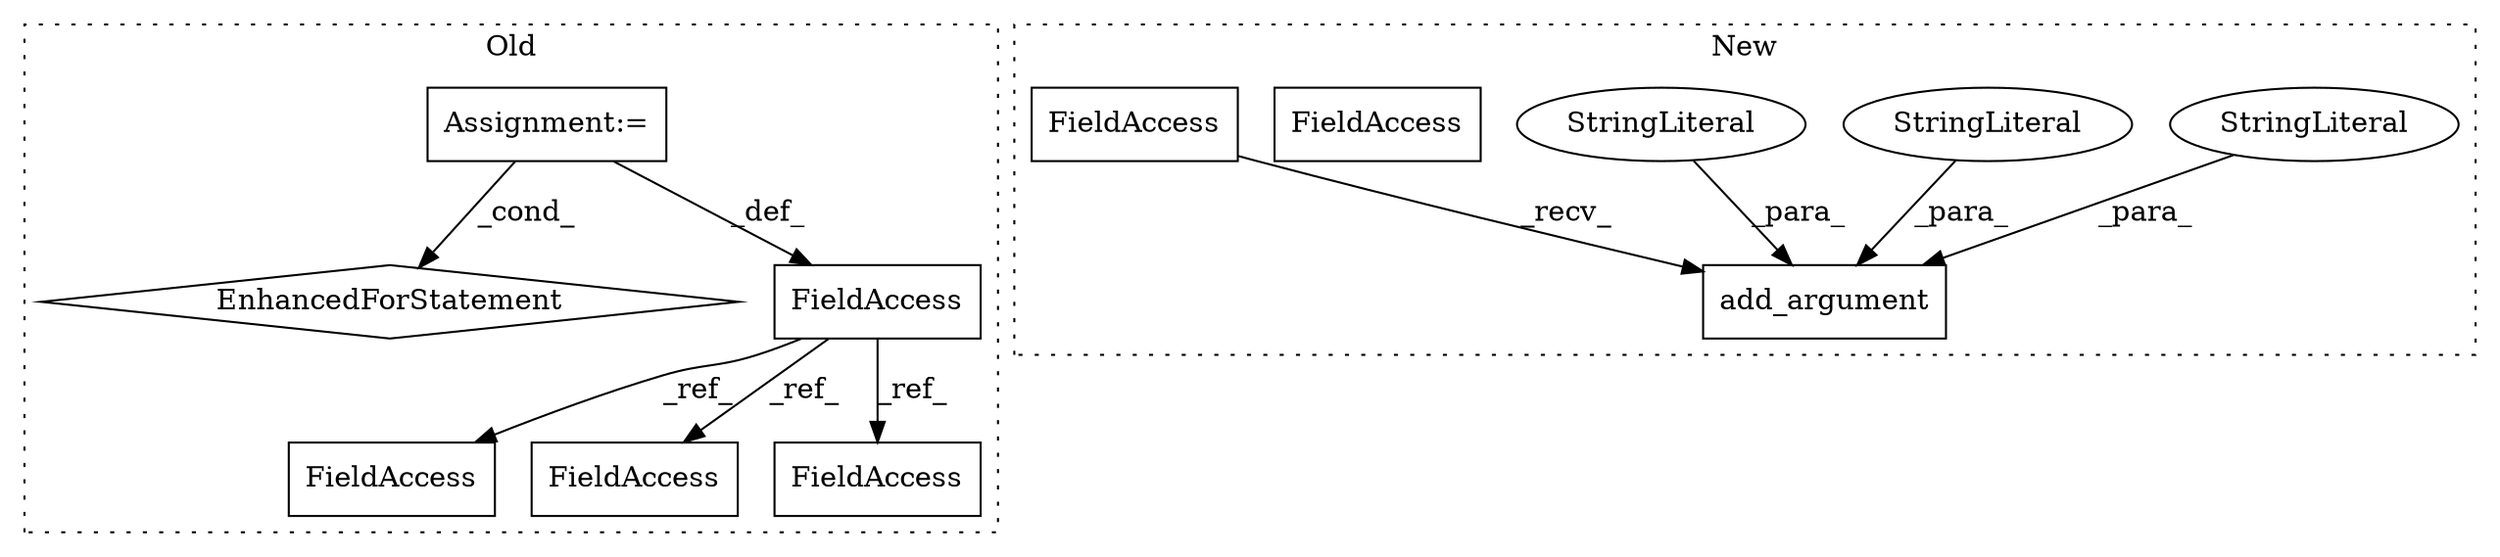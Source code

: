 digraph G {
subgraph cluster0 {
1 [label="EnhancedForStatement" a="70" s="1315,1401" l="61,2" shape="diamond"];
6 [label="Assignment:=" a="7" s="1065" l="1" shape="box"];
8 [label="FieldAccess" a="22" s="1059" l="6" shape="box"];
9 [label="FieldAccess" a="22" s="1105" l="6" shape="box"];
10 [label="FieldAccess" a="22" s="1224" l="6" shape="box"];
11 [label="FieldAccess" a="22" s="1174" l="6" shape="box"];
label = "Old";
style="dotted";
}
subgraph cluster1 {
2 [label="add_argument" a="32" s="2539,2640" l="13,1" shape="box"];
3 [label="StringLiteral" a="45" s="2573" l="67" shape="ellipse"];
4 [label="StringLiteral" a="45" s="2552" l="10" shape="ellipse"];
5 [label="StringLiteral" a="45" s="2570" l="2" shape="ellipse"];
7 [label="FieldAccess" a="22" s="2532" l="6" shape="box"];
12 [label="FieldAccess" a="22" s="2532" l="6" shape="box"];
label = "New";
style="dotted";
}
3 -> 2 [label="_para_"];
4 -> 2 [label="_para_"];
5 -> 2 [label="_para_"];
6 -> 8 [label="_def_"];
6 -> 1 [label="_cond_"];
8 -> 9 [label="_ref_"];
8 -> 11 [label="_ref_"];
8 -> 10 [label="_ref_"];
12 -> 2 [label="_recv_"];
}